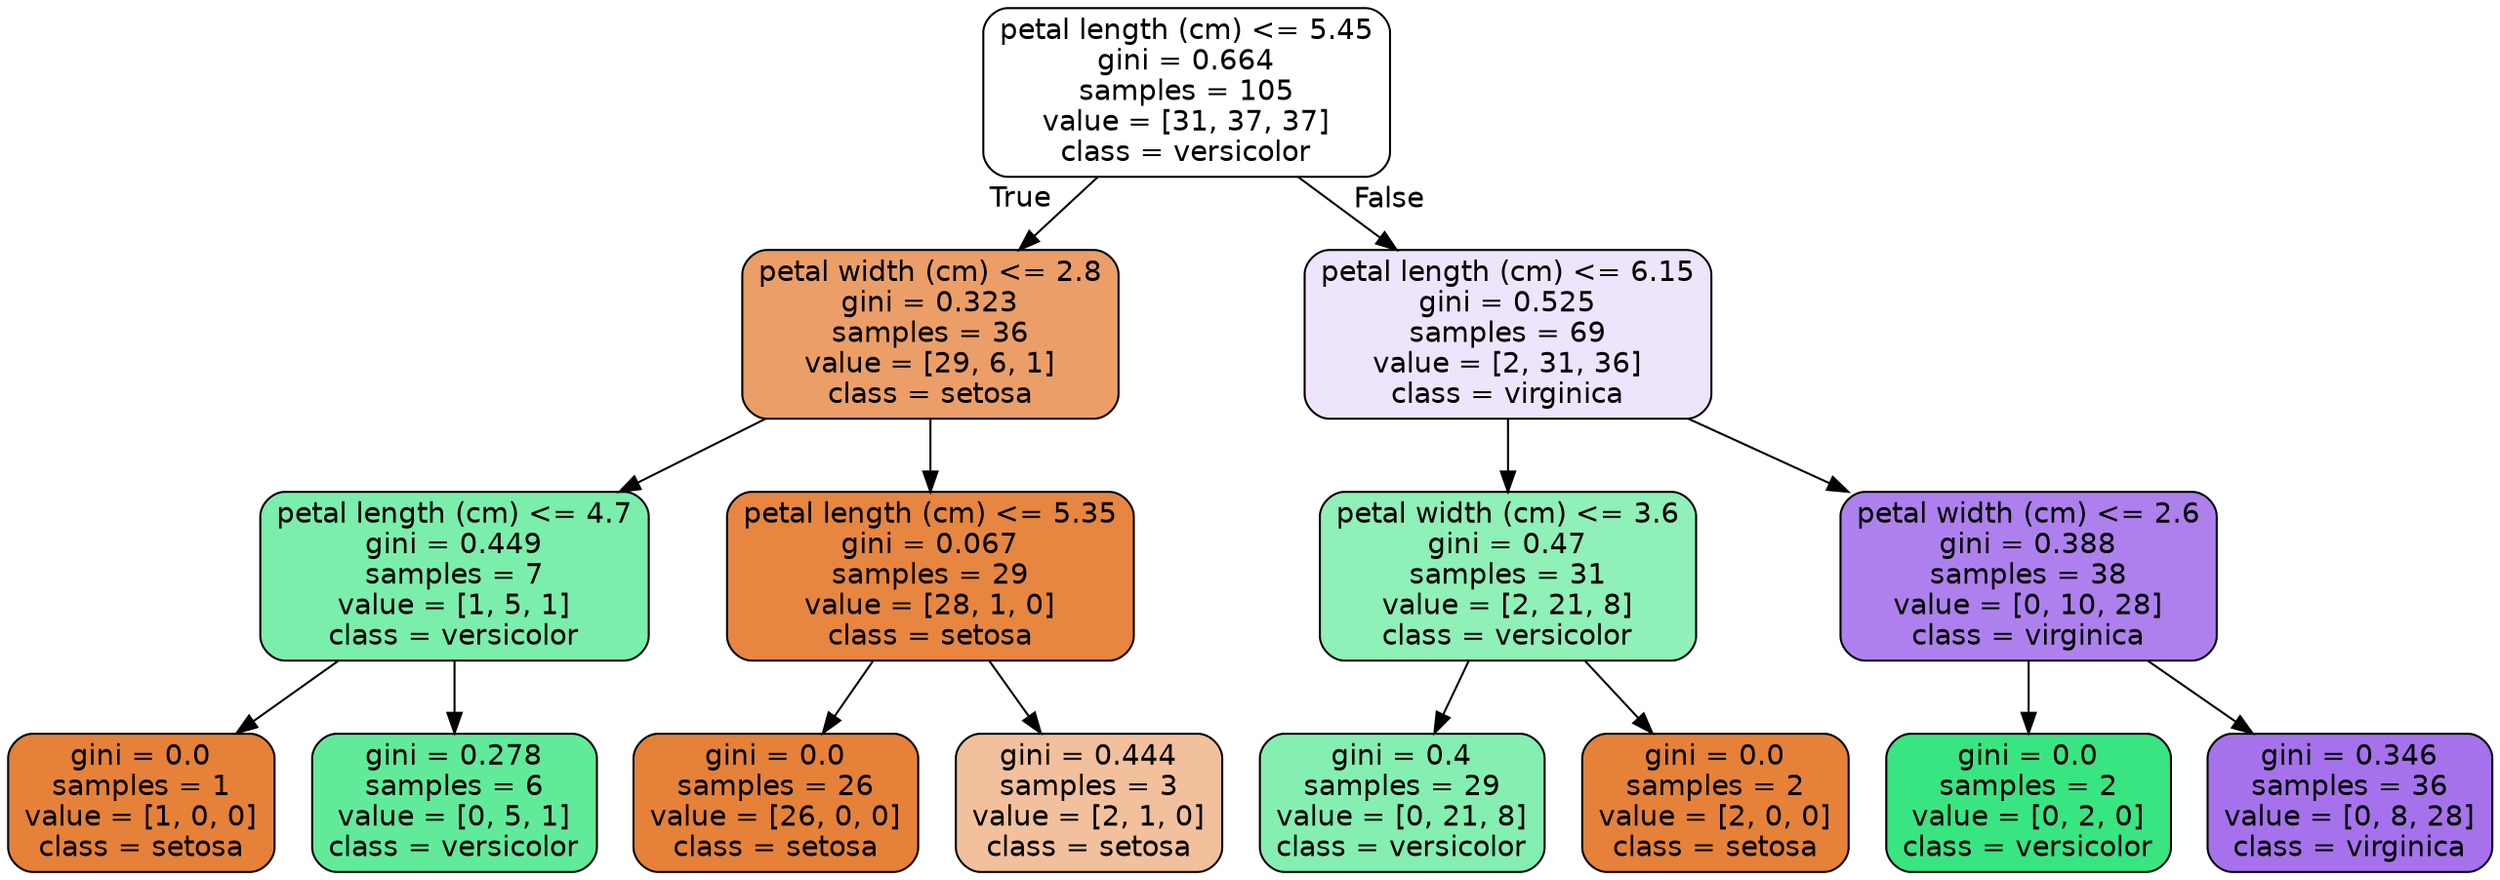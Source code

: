 digraph Tree {
node [shape=box, style="filled, rounded", color="black", fontname=helvetica] ;
edge [fontname=helvetica] ;
0 [label="petal length (cm) <= 5.45\ngini = 0.664\nsamples = 105\nvalue = [31, 37, 37]\nclass = versicolor", fillcolor="#ffffff"] ;
1 [label="petal width (cm) <= 2.8\ngini = 0.323\nsamples = 36\nvalue = [29, 6, 1]\nclass = setosa", fillcolor="#eb9e67"] ;
0 -> 1 [labeldistance=2.5, labelangle=45, headlabel="True"] ;
2 [label="petal length (cm) <= 4.7\ngini = 0.449\nsamples = 7\nvalue = [1, 5, 1]\nclass = versicolor", fillcolor="#7beeab"] ;
1 -> 2 ;
3 [label="gini = 0.0\nsamples = 1\nvalue = [1, 0, 0]\nclass = setosa", fillcolor="#e58139"] ;
2 -> 3 ;
4 [label="gini = 0.278\nsamples = 6\nvalue = [0, 5, 1]\nclass = versicolor", fillcolor="#61ea9a"] ;
2 -> 4 ;
5 [label="petal length (cm) <= 5.35\ngini = 0.067\nsamples = 29\nvalue = [28, 1, 0]\nclass = setosa", fillcolor="#e68640"] ;
1 -> 5 ;
6 [label="gini = 0.0\nsamples = 26\nvalue = [26, 0, 0]\nclass = setosa", fillcolor="#e58139"] ;
5 -> 6 ;
7 [label="gini = 0.444\nsamples = 3\nvalue = [2, 1, 0]\nclass = setosa", fillcolor="#f2c09c"] ;
5 -> 7 ;
8 [label="petal length (cm) <= 6.15\ngini = 0.525\nsamples = 69\nvalue = [2, 31, 36]\nclass = virginica", fillcolor="#eee5fc"] ;
0 -> 8 [labeldistance=2.5, labelangle=-45, headlabel="False"] ;
9 [label="petal width (cm) <= 3.6\ngini = 0.47\nsamples = 31\nvalue = [2, 21, 8]\nclass = versicolor", fillcolor="#8ff0b8"] ;
8 -> 9 ;
10 [label="gini = 0.4\nsamples = 29\nvalue = [0, 21, 8]\nclass = versicolor", fillcolor="#84efb1"] ;
9 -> 10 ;
11 [label="gini = 0.0\nsamples = 2\nvalue = [2, 0, 0]\nclass = setosa", fillcolor="#e58139"] ;
9 -> 11 ;
12 [label="petal width (cm) <= 2.6\ngini = 0.388\nsamples = 38\nvalue = [0, 10, 28]\nclass = virginica", fillcolor="#ae80ee"] ;
8 -> 12 ;
13 [label="gini = 0.0\nsamples = 2\nvalue = [0, 2, 0]\nclass = versicolor", fillcolor="#39e581"] ;
12 -> 13 ;
14 [label="gini = 0.346\nsamples = 36\nvalue = [0, 8, 28]\nclass = virginica", fillcolor="#a572ec"] ;
12 -> 14 ;
}